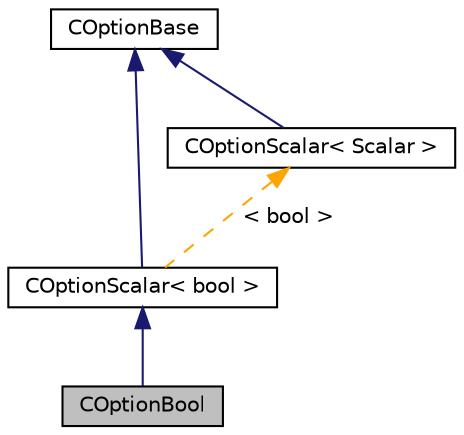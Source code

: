 digraph "COptionBool"
{
 // LATEX_PDF_SIZE
  edge [fontname="Helvetica",fontsize="10",labelfontname="Helvetica",labelfontsize="10"];
  node [fontname="Helvetica",fontsize="10",shape=record];
  Node1 [label="COptionBool",height=0.2,width=0.4,color="black", fillcolor="grey75", style="filled", fontcolor="black",tooltip=" "];
  Node2 -> Node1 [dir="back",color="midnightblue",fontsize="10",style="solid",fontname="Helvetica"];
  Node2 [label="COptionScalar\< bool \>",height=0.2,width=0.4,color="black", fillcolor="white", style="filled",URL="$classCOptionScalar.html",tooltip=" "];
  Node3 -> Node2 [dir="back",color="midnightblue",fontsize="10",style="solid",fontname="Helvetica"];
  Node3 [label="COptionBase",height=0.2,width=0.4,color="black", fillcolor="white", style="filled",URL="$classCOptionBase.html",tooltip=" "];
  Node4 -> Node2 [dir="back",color="orange",fontsize="10",style="dashed",label=" \< bool \>" ,fontname="Helvetica"];
  Node4 [label="COptionScalar\< Scalar \>",height=0.2,width=0.4,color="black", fillcolor="white", style="filled",URL="$classCOptionScalar.html",tooltip=" "];
  Node3 -> Node4 [dir="back",color="midnightblue",fontsize="10",style="solid",fontname="Helvetica"];
}
